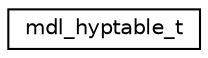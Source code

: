 digraph G
{
  edge [fontname="Helvetica",fontsize="10",labelfontname="Helvetica",labelfontsize="10"];
  node [fontname="Helvetica",fontsize="10",shape=record];
  rankdir="LR";
  Node1 [label="mdl_hyptable_t",height=0.2,width=0.4,color="black", fillcolor="white", style="filled",URL="$structmdl__hyptable__t.html"];
}
